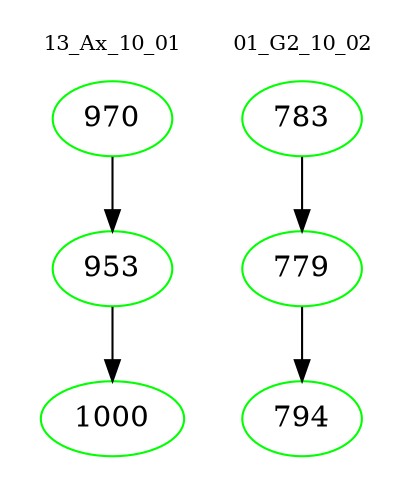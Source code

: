 digraph{
subgraph cluster_0 {
color = white
label = "13_Ax_10_01";
fontsize=10;
T0_970 [label="970", color="green"]
T0_970 -> T0_953 [color="black"]
T0_953 [label="953", color="green"]
T0_953 -> T0_1000 [color="black"]
T0_1000 [label="1000", color="green"]
}
subgraph cluster_1 {
color = white
label = "01_G2_10_02";
fontsize=10;
T1_783 [label="783", color="green"]
T1_783 -> T1_779 [color="black"]
T1_779 [label="779", color="green"]
T1_779 -> T1_794 [color="black"]
T1_794 [label="794", color="green"]
}
}
